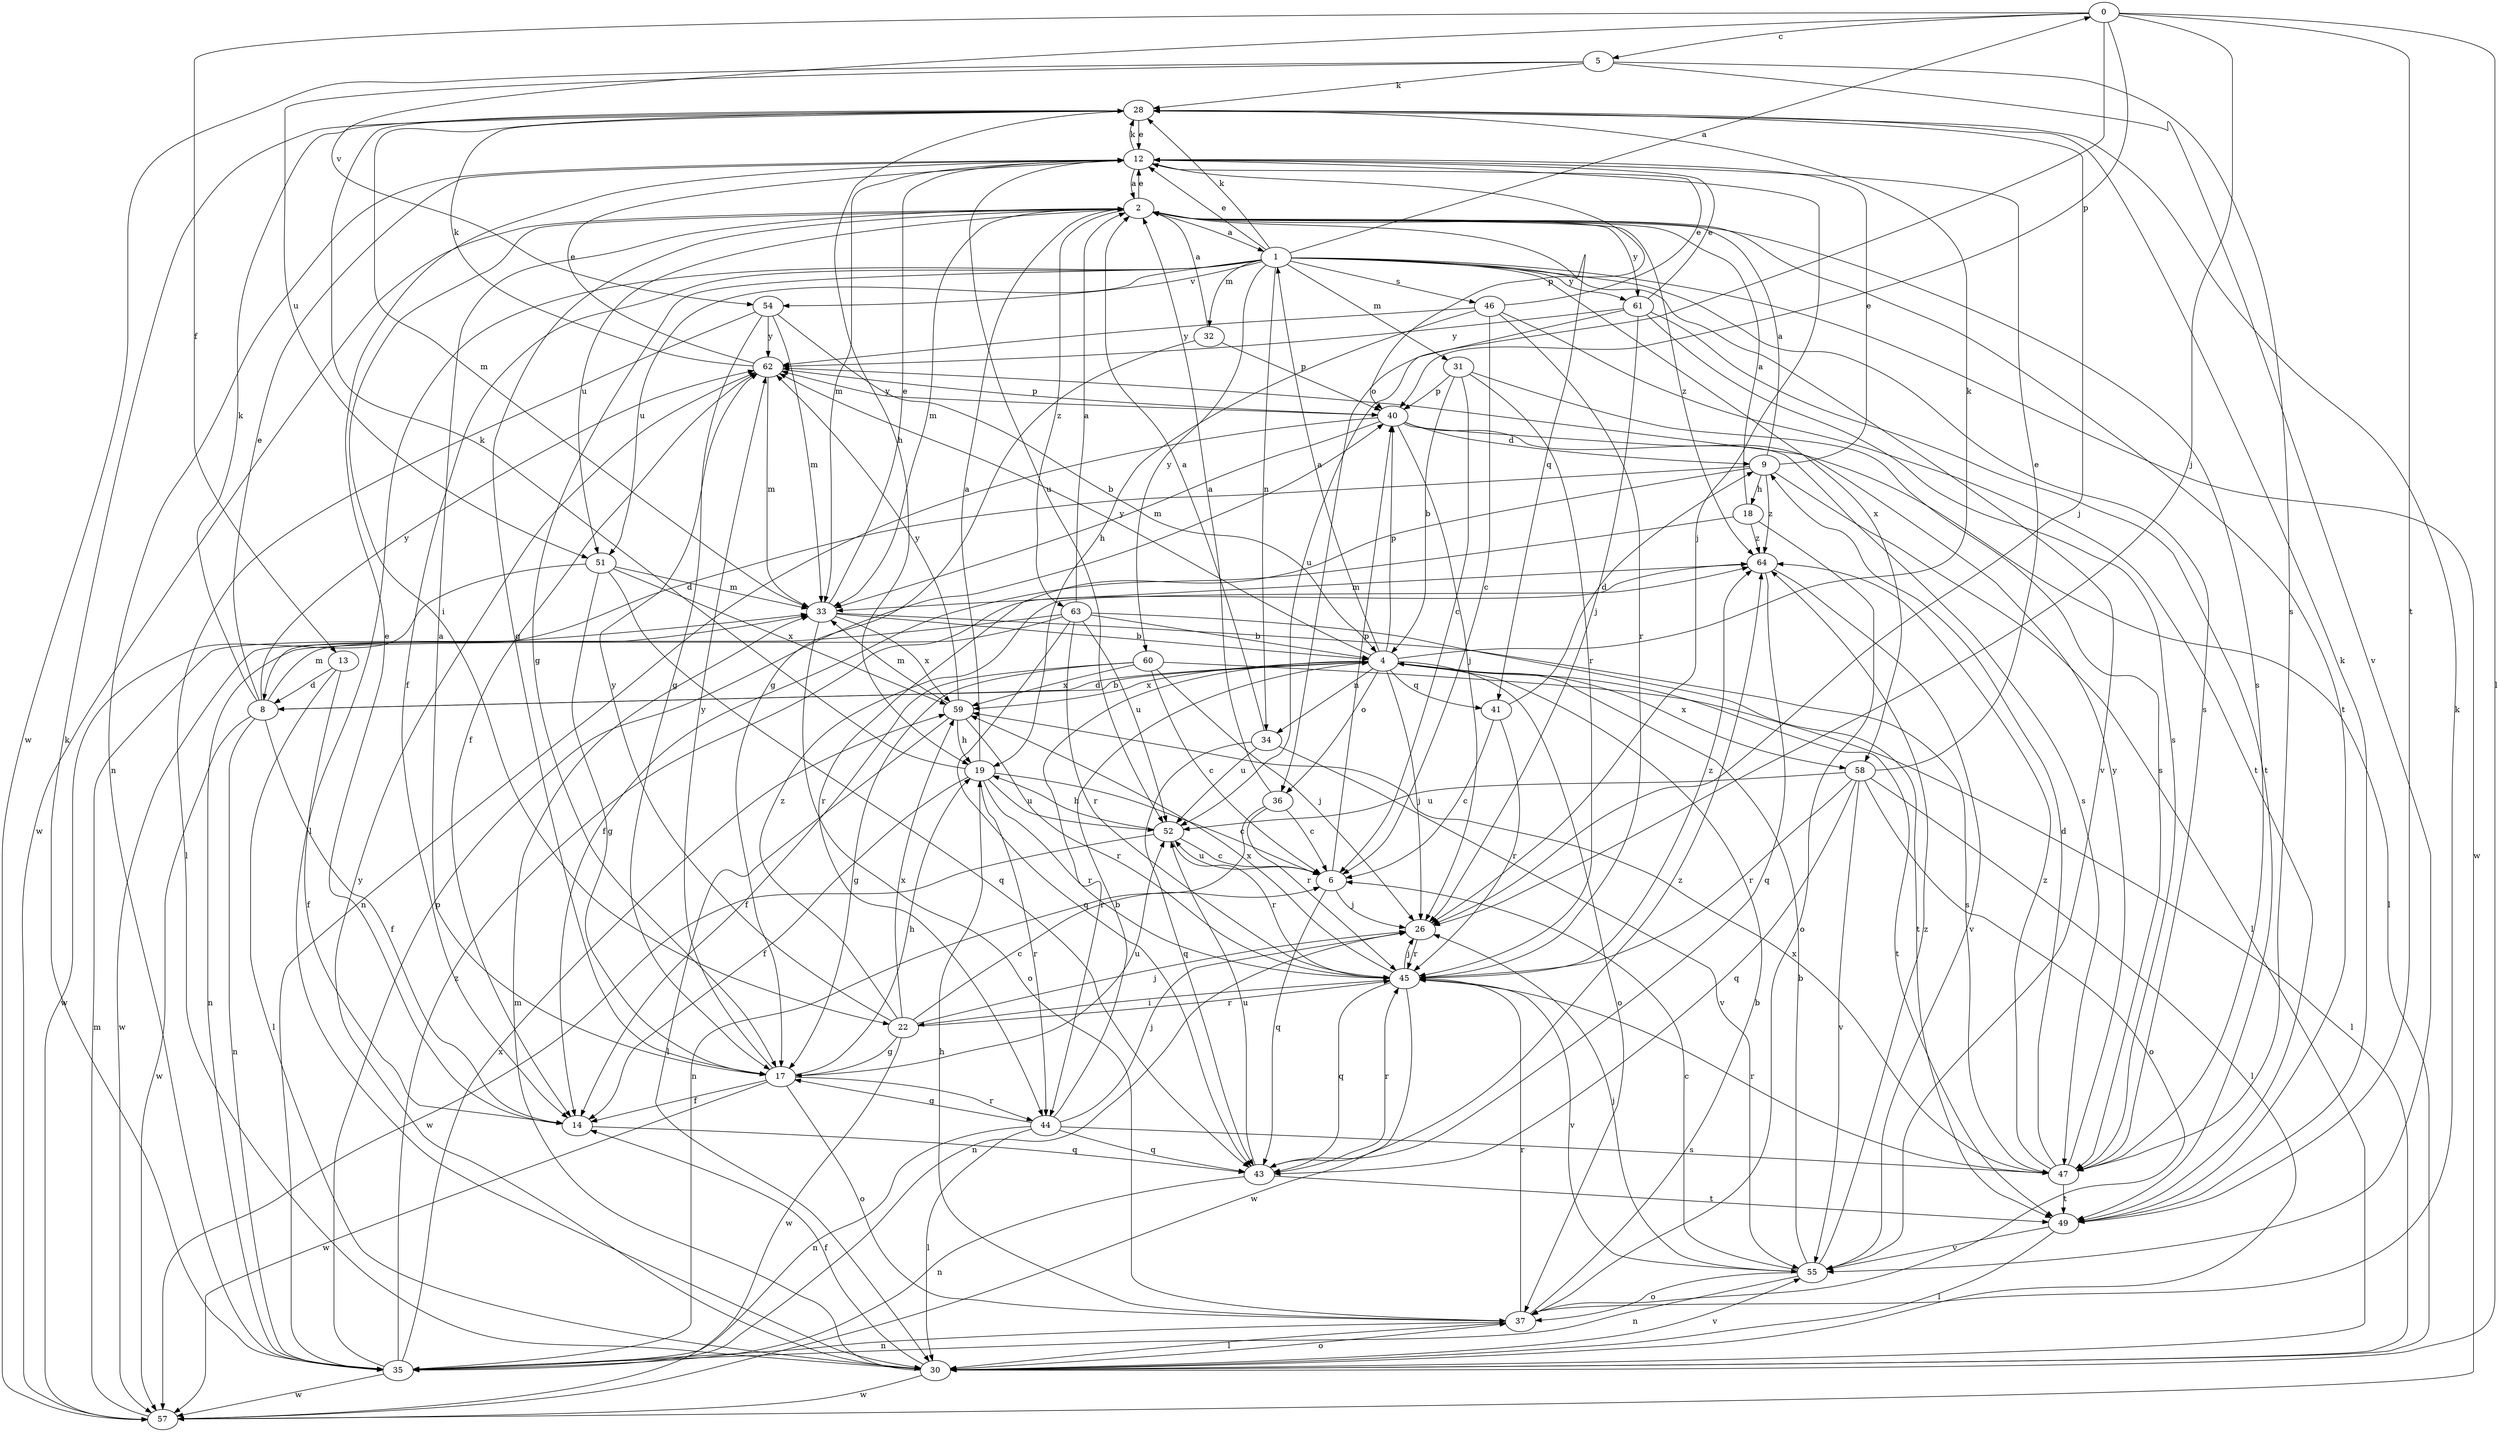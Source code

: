 strict digraph  {
0;
1;
2;
4;
5;
6;
8;
9;
12;
13;
14;
17;
18;
19;
22;
26;
28;
30;
31;
32;
33;
34;
35;
36;
37;
40;
41;
43;
44;
45;
46;
47;
49;
51;
52;
54;
55;
57;
58;
59;
60;
61;
62;
63;
64;
0 -> 5  [label=c];
0 -> 13  [label=f];
0 -> 26  [label=j];
0 -> 30  [label=l];
0 -> 36  [label=o];
0 -> 40  [label=p];
0 -> 49  [label=t];
0 -> 54  [label=v];
1 -> 0  [label=a];
1 -> 12  [label=e];
1 -> 14  [label=f];
1 -> 17  [label=g];
1 -> 28  [label=k];
1 -> 30  [label=l];
1 -> 31  [label=m];
1 -> 32  [label=m];
1 -> 34  [label=n];
1 -> 46  [label=s];
1 -> 47  [label=s];
1 -> 51  [label=u];
1 -> 54  [label=v];
1 -> 55  [label=v];
1 -> 57  [label=w];
1 -> 58  [label=x];
1 -> 60  [label=y];
1 -> 61  [label=y];
2 -> 1  [label=a];
2 -> 12  [label=e];
2 -> 17  [label=g];
2 -> 22  [label=i];
2 -> 33  [label=m];
2 -> 41  [label=q];
2 -> 47  [label=s];
2 -> 49  [label=t];
2 -> 51  [label=u];
2 -> 57  [label=w];
2 -> 61  [label=y];
2 -> 63  [label=z];
2 -> 64  [label=z];
4 -> 1  [label=a];
4 -> 8  [label=d];
4 -> 26  [label=j];
4 -> 28  [label=k];
4 -> 34  [label=n];
4 -> 36  [label=o];
4 -> 37  [label=o];
4 -> 40  [label=p];
4 -> 41  [label=q];
4 -> 44  [label=r];
4 -> 49  [label=t];
4 -> 58  [label=x];
4 -> 59  [label=x];
4 -> 62  [label=y];
5 -> 28  [label=k];
5 -> 47  [label=s];
5 -> 51  [label=u];
5 -> 55  [label=v];
5 -> 57  [label=w];
6 -> 26  [label=j];
6 -> 40  [label=p];
6 -> 43  [label=q];
6 -> 52  [label=u];
8 -> 4  [label=b];
8 -> 12  [label=e];
8 -> 14  [label=f];
8 -> 28  [label=k];
8 -> 33  [label=m];
8 -> 35  [label=n];
8 -> 57  [label=w];
8 -> 62  [label=y];
9 -> 2  [label=a];
9 -> 8  [label=d];
9 -> 12  [label=e];
9 -> 18  [label=h];
9 -> 30  [label=l];
9 -> 44  [label=r];
9 -> 64  [label=z];
12 -> 2  [label=a];
12 -> 26  [label=j];
12 -> 28  [label=k];
12 -> 33  [label=m];
12 -> 35  [label=n];
12 -> 40  [label=p];
12 -> 52  [label=u];
13 -> 8  [label=d];
13 -> 14  [label=f];
13 -> 30  [label=l];
14 -> 12  [label=e];
14 -> 43  [label=q];
17 -> 2  [label=a];
17 -> 14  [label=f];
17 -> 19  [label=h];
17 -> 37  [label=o];
17 -> 44  [label=r];
17 -> 52  [label=u];
17 -> 57  [label=w];
17 -> 62  [label=y];
18 -> 2  [label=a];
18 -> 14  [label=f];
18 -> 37  [label=o];
18 -> 64  [label=z];
19 -> 2  [label=a];
19 -> 6  [label=c];
19 -> 14  [label=f];
19 -> 28  [label=k];
19 -> 44  [label=r];
19 -> 45  [label=r];
19 -> 52  [label=u];
22 -> 6  [label=c];
22 -> 17  [label=g];
22 -> 26  [label=j];
22 -> 45  [label=r];
22 -> 57  [label=w];
22 -> 59  [label=x];
22 -> 62  [label=y];
22 -> 64  [label=z];
26 -> 35  [label=n];
26 -> 45  [label=r];
28 -> 12  [label=e];
28 -> 19  [label=h];
28 -> 26  [label=j];
28 -> 33  [label=m];
30 -> 14  [label=f];
30 -> 33  [label=m];
30 -> 37  [label=o];
30 -> 55  [label=v];
30 -> 57  [label=w];
30 -> 62  [label=y];
31 -> 4  [label=b];
31 -> 6  [label=c];
31 -> 40  [label=p];
31 -> 45  [label=r];
31 -> 47  [label=s];
32 -> 2  [label=a];
32 -> 17  [label=g];
32 -> 40  [label=p];
33 -> 4  [label=b];
33 -> 12  [label=e];
33 -> 37  [label=o];
33 -> 47  [label=s];
33 -> 59  [label=x];
34 -> 2  [label=a];
34 -> 43  [label=q];
34 -> 52  [label=u];
34 -> 55  [label=v];
35 -> 28  [label=k];
35 -> 40  [label=p];
35 -> 57  [label=w];
35 -> 59  [label=x];
35 -> 64  [label=z];
36 -> 2  [label=a];
36 -> 6  [label=c];
36 -> 35  [label=n];
36 -> 45  [label=r];
37 -> 4  [label=b];
37 -> 19  [label=h];
37 -> 28  [label=k];
37 -> 30  [label=l];
37 -> 35  [label=n];
37 -> 45  [label=r];
40 -> 9  [label=d];
40 -> 26  [label=j];
40 -> 30  [label=l];
40 -> 33  [label=m];
40 -> 35  [label=n];
40 -> 47  [label=s];
40 -> 62  [label=y];
41 -> 6  [label=c];
41 -> 9  [label=d];
41 -> 45  [label=r];
43 -> 35  [label=n];
43 -> 45  [label=r];
43 -> 49  [label=t];
43 -> 52  [label=u];
43 -> 64  [label=z];
44 -> 4  [label=b];
44 -> 17  [label=g];
44 -> 26  [label=j];
44 -> 30  [label=l];
44 -> 35  [label=n];
44 -> 43  [label=q];
44 -> 47  [label=s];
45 -> 22  [label=i];
45 -> 26  [label=j];
45 -> 43  [label=q];
45 -> 55  [label=v];
45 -> 57  [label=w];
45 -> 59  [label=x];
45 -> 64  [label=z];
46 -> 6  [label=c];
46 -> 12  [label=e];
46 -> 19  [label=h];
46 -> 45  [label=r];
46 -> 49  [label=t];
46 -> 62  [label=y];
47 -> 9  [label=d];
47 -> 45  [label=r];
47 -> 49  [label=t];
47 -> 59  [label=x];
47 -> 62  [label=y];
47 -> 64  [label=z];
49 -> 28  [label=k];
49 -> 30  [label=l];
49 -> 55  [label=v];
51 -> 17  [label=g];
51 -> 33  [label=m];
51 -> 43  [label=q];
51 -> 57  [label=w];
51 -> 59  [label=x];
52 -> 6  [label=c];
52 -> 19  [label=h];
52 -> 45  [label=r];
52 -> 57  [label=w];
54 -> 4  [label=b];
54 -> 17  [label=g];
54 -> 30  [label=l];
54 -> 33  [label=m];
54 -> 62  [label=y];
55 -> 4  [label=b];
55 -> 6  [label=c];
55 -> 26  [label=j];
55 -> 35  [label=n];
55 -> 37  [label=o];
55 -> 64  [label=z];
57 -> 33  [label=m];
58 -> 12  [label=e];
58 -> 30  [label=l];
58 -> 37  [label=o];
58 -> 43  [label=q];
58 -> 45  [label=r];
58 -> 52  [label=u];
58 -> 55  [label=v];
59 -> 19  [label=h];
59 -> 30  [label=l];
59 -> 33  [label=m];
59 -> 45  [label=r];
59 -> 62  [label=y];
60 -> 6  [label=c];
60 -> 14  [label=f];
60 -> 17  [label=g];
60 -> 26  [label=j];
60 -> 30  [label=l];
60 -> 59  [label=x];
61 -> 12  [label=e];
61 -> 26  [label=j];
61 -> 47  [label=s];
61 -> 49  [label=t];
61 -> 52  [label=u];
61 -> 62  [label=y];
62 -> 12  [label=e];
62 -> 14  [label=f];
62 -> 28  [label=k];
62 -> 33  [label=m];
62 -> 40  [label=p];
63 -> 2  [label=a];
63 -> 4  [label=b];
63 -> 35  [label=n];
63 -> 43  [label=q];
63 -> 45  [label=r];
63 -> 49  [label=t];
63 -> 52  [label=u];
63 -> 57  [label=w];
64 -> 33  [label=m];
64 -> 43  [label=q];
64 -> 55  [label=v];
}
